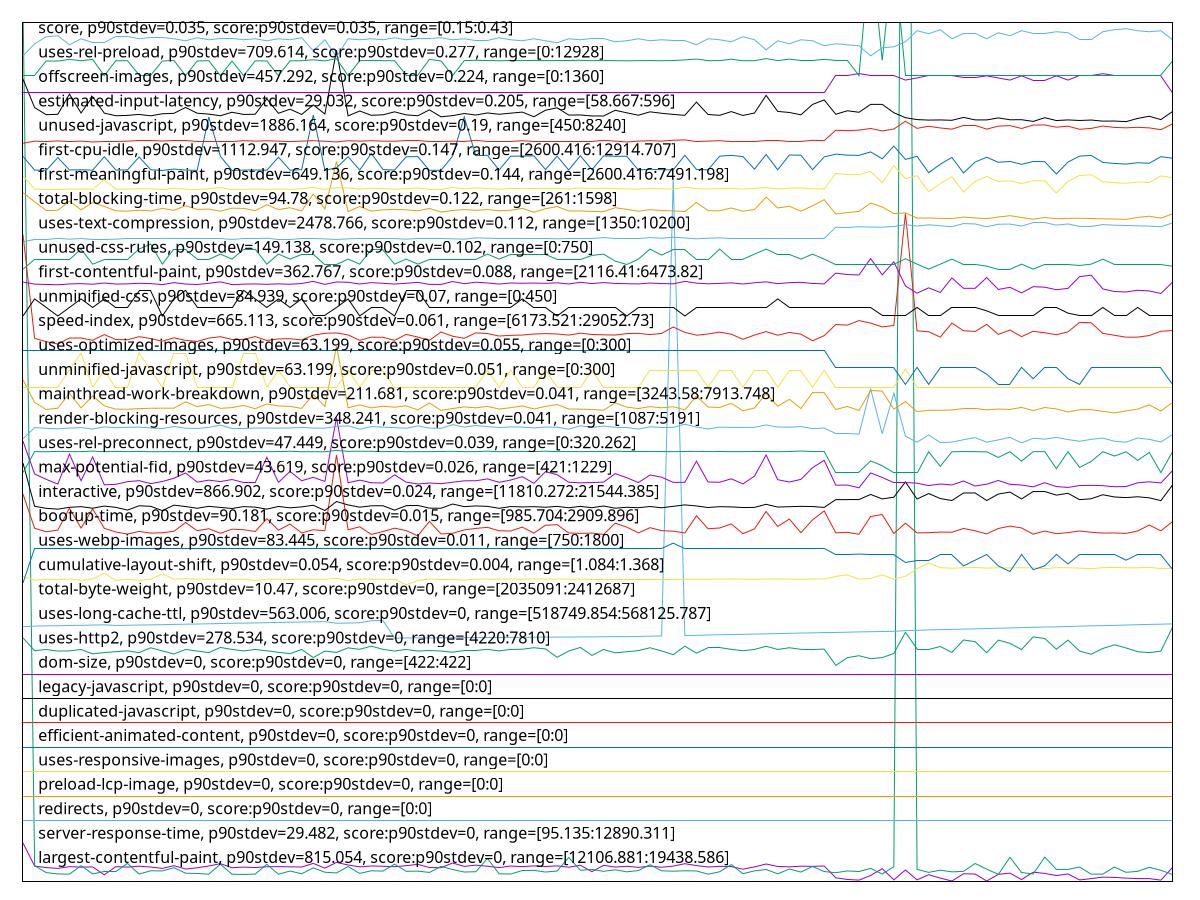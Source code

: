 reset

$largestContentfulPaintP90Stdev815054ScoreP90Stdev0Range1210688119438586 <<EOF
0 1.5797478380946304
1 0.6308856826253733
2 0.5702527117040352
3 0.536949843339309
4 0.6076732315100912
5 0.5901848140012542
6 0.5977402275795476
7 0.2729802665459209
8 0.6088190812675713
9 0.5887887419904017
10 0.6279217569290814
11 0.5914291136032137
12 0.5367742301032092
13 0.6499083212241272
14 0.508727093381995
15 0.5623946047660655
16 0.634338238847076
17 0.7315703917908478
18 0.5647334537741098
19 0.5892184090413886
20 0.5705029339574108
21 0.6041006196942549
22 0.6088790026323734
23 0.6001317605584209
24 0.5931045703078599
25 0.742381142605093
26 0.5478030606270092
27 0.7825735843026389
28 0.6756770624634232
29 0.5995721397127207
30 0.6364271848985381
31 0.6250394647795106
32 0.6049815595458865
33 0.6468331738116402
34 0.703205341896163
35 0.5733141293544275
36 0.5641216811188996
37 0.7577838070303979
38 0.6184311919212422
39 0.6713072729879626
40 0.6262411914757475
41 0.5703157196045034
42 0.6347800391761953
43 0.6105375366069956
44 0.6376697815842678
45 0.6159994275464626
46 0.6394283618873353
47 0.5856154640302269
48 0.6665583717870565
49 0.40313606969671145
50 0.6635834835675416
51 0.5912259344106592
52 0.6243180668920689
53 0.5790833966731999
54 0.629258120439661
55 0.5845040983263812
56 0.6315295978244024
57 0.7294147127096693
58 0.652630539248189
59 0.5934129045775443
60 0.621529967296405
61 0.6109938117240596
62 0.5048942546799395
63 0.5987519726840063
64 0.717662674949934
65 0.6143005557436694
66 0.6006842504424141
67 0.6278868471463901
68 0.6205672874657906
69 0.6344152958064306
70 0.1533604061029461
71 0.08257358430263873
72 0.05729805017612222
73 0.24727229812954254
74 0.5240105536712805
75 0.06838403482585242
76 0.4725569398169629
77 0.06628880927079672
78 0.2787563455296076
79 0.13823031470652092
80 0.02075527725376647
81 0.31695488518771464
82 0.30654080742252443
83 0.019088015833470973
84 0.2939774365120127
85 0.3428400633241555
86 0.0802916765559969
87 0.3819588163394183
88 0.3313218572490926
89 0.2432870484250067
90 0.3108958028132469
91 0.06396390288937681
92 0.1187110631625301
93 0.17880772190404803
94 0.16938367706139745
95 0.13733479363467982
96 0.12029764892648531
97 0.11970609840149349
98 0.05473111682567744
99 0.5722824814165461
EOF

$serverResponseTimeP90Stdev29482ScoreP90Stdev0Range9513512890311 <<EOF
0 35.94957876149488
1 0.6469262416009912
2 0.36505663550401746
3 0.30986740458190376
4 0.30216745274004597
5 0.6470279087900079
6 0.30882932907299454
7 0.4106356416116931
8 0.40835615621584076
9 0.742771646320489
10 0.30403491847514563
11 0.44066491870447
12 0.4322907528722897
13 0.5662292480450092
14 0.3401963323370464
15 0.32911995963889096
16 0.29955086034903244
17 0.7094087556088952
18 0.298288046843349
19 0.29049177871715937
20 0.30261692873359436
21 0.705845053088619
22 0.2966506700097087
23 0.4295082824360381
24 0.31589252325732553
25 0.5597707060900945
26 0.37903319854149686
27 0.3507001582338962
28 0.6133546656066785
29 0.3313726905113177
30 0.4393004380097697
31 0.4262602832921828
32 0.7107090254473744
33 0.41741523784771384
34 0.42527571683012455
35 0.3715258792683025
36 0.6165384538943124
37 0.4920389545861079
38 0.3881511401249059
39 0.39992313043212424
40 0.9451696160343686
41 0.3156035744043302
42 0.3050034322231485
43 0.4493601388177564
44 0.4580714116450979
45 0.3869953447129245
46 0.42940126434233605
47 0.984439905518312
48 0.4633527545692909
49 0.49244562334217556
50 0.41797173193496406
51 0.4791646779137593
52 0.39598486458389126
53 0.449665140384807
54 0.6867637269815552
55 0.4392683325816592
56 0.42209727944717557
57 0.43843359145078364
58 0.4337890061841174
59 0.29914954249765
60 0.3992756709652273
61 0.6924142823290199
62 0.32114711165809295
63 0.4347521690274354
64 0.4929058011450942
65 0.3139447939519494
66 0.5118640564444008
67 0.3862890252944914
68 0.6149599370122082
69 0.40819562907528784
70 0.35919739487383384
71 0.4345916418868825
72 0.4086129996407255
73 0.5362695327131385
74 0.3042114983297539
75 0.6081642880621322
76 68.75552590984488
77 0.4977858262179047
78 0.3739177336625419
79 0.46409117941583466
80 0.394786261934429
81 0.41593303724994135
82 0.7371585473058199
83 0.5076047363150618
84 0.2912837126105541
85 0.9916529250338257
86 0.37008648590801074
87 0.3061431749210747
88 1.0001715652925038
89 0.49614309847957905
90 0.49519598835031653
91 0.5926145590472336
92 0.3001715652925039
93 0.30310921196462337
94 0.5921115740068342
95 0.3766413441472575
96 0.4151946124033976
97 0.5808907268821812
98 0.45972484119279355
99 0.28975870477530075
EOF

$redirectsP90Stdev0ScoreP90Stdev0Range00 <<EOF
0 2.5
1 2.5
2 2.5
3 2.5
4 2.5
5 2.5
6 2.5
7 2.5
8 2.5
9 2.5
10 2.5
11 2.5
12 2.5
13 2.5
14 2.5
15 2.5
16 2.5
17 2.5
18 2.5
19 2.5
20 2.5
21 2.5
22 2.5
23 2.5
24 2.5
25 2.5
26 2.5
27 2.5
28 2.5
29 2.5
30 2.5
31 2.5
32 2.5
33 2.5
34 2.5
35 2.5
36 2.5
37 2.5
38 2.5
39 2.5
40 2.5
41 2.5
42 2.5
43 2.5
44 2.5
45 2.5
46 2.5
47 2.5
48 2.5
49 2.5
50 2.5
51 2.5
52 2.5
53 2.5
54 2.5
55 2.5
56 2.5
57 2.5
58 2.5
59 2.5
60 2.5
61 2.5
62 2.5
63 2.5
64 2.5
65 2.5
66 2.5
67 2.5
68 2.5
69 2.5
70 2.5
71 2.5
72 2.5
73 2.5
74 2.5
75 2.5
76 2.5
77 2.5
78 2.5
79 2.5
80 2.5
81 2.5
82 2.5
83 2.5
84 2.5
85 2.5
86 2.5
87 2.5
88 2.5
89 2.5
90 2.5
91 2.5
92 2.5
93 2.5
94 2.5
95 2.5
96 2.5
97 2.5
98 2.5
99 2.5
EOF

$preloadLcpImageP90Stdev0ScoreP90Stdev0Range00 <<EOF
0 3.5
1 3.5
2 3.5
3 3.5
4 3.5
5 3.5
6 3.5
7 3.5
8 3.5
9 3.5
10 3.5
11 3.5
12 3.5
13 3.5
14 3.5
15 3.5
16 3.5
17 3.5
18 3.5
19 3.5
20 3.5
21 3.5
22 3.5
23 3.5
24 3.5
25 3.5
26 3.5
27 3.5
28 3.5
29 3.5
30 3.5
31 3.5
32 3.5
33 3.5
34 3.5
35 3.5
36 3.5
37 3.5
38 3.5
39 3.5
40 3.5
41 3.5
42 3.5
43 3.5
44 3.5
45 3.5
46 3.5
47 3.5
48 3.5
49 3.5
50 3.5
51 3.5
52 3.5
53 3.5
54 3.5
55 3.5
56 3.5
57 3.5
58 3.5
59 3.5
60 3.5
61 3.5
62 3.5
63 3.5
64 3.5
65 3.5
66 3.5
67 3.5
68 3.5
69 3.5
70 3.5
71 3.5
72 3.5
73 3.5
74 3.5
75 3.5
76 3.5
77 3.5
78 3.5
79 3.5
80 3.5
81 3.5
82 3.5
83 3.5
84 3.5
85 3.5
86 3.5
87 3.5
88 3.5
89 3.5
90 3.5
91 3.5
92 3.5
93 3.5
94 3.5
95 3.5
96 3.5
97 3.5
98 3.5
99 3.5
EOF

$usesResponsiveImagesP90Stdev0ScoreP90Stdev0Range00 <<EOF
0 4.5
1 4.5
2 4.5
3 4.5
4 4.5
5 4.5
6 4.5
7 4.5
8 4.5
9 4.5
10 4.5
11 4.5
12 4.5
13 4.5
14 4.5
15 4.5
16 4.5
17 4.5
18 4.5
19 4.5
20 4.5
21 4.5
22 4.5
23 4.5
24 4.5
25 4.5
26 4.5
27 4.5
28 4.5
29 4.5
30 4.5
31 4.5
32 4.5
33 4.5
34 4.5
35 4.5
36 4.5
37 4.5
38 4.5
39 4.5
40 4.5
41 4.5
42 4.5
43 4.5
44 4.5
45 4.5
46 4.5
47 4.5
48 4.5
49 4.5
50 4.5
51 4.5
52 4.5
53 4.5
54 4.5
55 4.5
56 4.5
57 4.5
58 4.5
59 4.5
60 4.5
61 4.5
62 4.5
63 4.5
64 4.5
65 4.5
66 4.5
67 4.5
68 4.5
69 4.5
70 4.5
71 4.5
72 4.5
73 4.5
74 4.5
75 4.5
76 4.5
77 4.5
78 4.5
79 4.5
80 4.5
81 4.5
82 4.5
83 4.5
84 4.5
85 4.5
86 4.5
87 4.5
88 4.5
89 4.5
90 4.5
91 4.5
92 4.5
93 4.5
94 4.5
95 4.5
96 4.5
97 4.5
98 4.5
99 4.5
EOF

$efficientAnimatedContentP90Stdev0ScoreP90Stdev0Range00 <<EOF
0 5.5
1 5.5
2 5.5
3 5.5
4 5.5
5 5.5
6 5.5
7 5.5
8 5.5
9 5.5
10 5.5
11 5.5
12 5.5
13 5.5
14 5.5
15 5.5
16 5.5
17 5.5
18 5.5
19 5.5
20 5.5
21 5.5
22 5.5
23 5.5
24 5.5
25 5.5
26 5.5
27 5.5
28 5.5
29 5.5
30 5.5
31 5.5
32 5.5
33 5.5
34 5.5
35 5.5
36 5.5
37 5.5
38 5.5
39 5.5
40 5.5
41 5.5
42 5.5
43 5.5
44 5.5
45 5.5
46 5.5
47 5.5
48 5.5
49 5.5
50 5.5
51 5.5
52 5.5
53 5.5
54 5.5
55 5.5
56 5.5
57 5.5
58 5.5
59 5.5
60 5.5
61 5.5
62 5.5
63 5.5
64 5.5
65 5.5
66 5.5
67 5.5
68 5.5
69 5.5
70 5.5
71 5.5
72 5.5
73 5.5
74 5.5
75 5.5
76 5.5
77 5.5
78 5.5
79 5.5
80 5.5
81 5.5
82 5.5
83 5.5
84 5.5
85 5.5
86 5.5
87 5.5
88 5.5
89 5.5
90 5.5
91 5.5
92 5.5
93 5.5
94 5.5
95 5.5
96 5.5
97 5.5
98 5.5
99 5.5
EOF

$duplicatedJavascriptP90Stdev0ScoreP90Stdev0Range00 <<EOF
0 6.5
1 6.5
2 6.5
3 6.5
4 6.5
5 6.5
6 6.5
7 6.5
8 6.5
9 6.5
10 6.5
11 6.5
12 6.5
13 6.5
14 6.5
15 6.5
16 6.5
17 6.5
18 6.5
19 6.5
20 6.5
21 6.5
22 6.5
23 6.5
24 6.5
25 6.5
26 6.5
27 6.5
28 6.5
29 6.5
30 6.5
31 6.5
32 6.5
33 6.5
34 6.5
35 6.5
36 6.5
37 6.5
38 6.5
39 6.5
40 6.5
41 6.5
42 6.5
43 6.5
44 6.5
45 6.5
46 6.5
47 6.5
48 6.5
49 6.5
50 6.5
51 6.5
52 6.5
53 6.5
54 6.5
55 6.5
56 6.5
57 6.5
58 6.5
59 6.5
60 6.5
61 6.5
62 6.5
63 6.5
64 6.5
65 6.5
66 6.5
67 6.5
68 6.5
69 6.5
70 6.5
71 6.5
72 6.5
73 6.5
74 6.5
75 6.5
76 6.5
77 6.5
78 6.5
79 6.5
80 6.5
81 6.5
82 6.5
83 6.5
84 6.5
85 6.5
86 6.5
87 6.5
88 6.5
89 6.5
90 6.5
91 6.5
92 6.5
93 6.5
94 6.5
95 6.5
96 6.5
97 6.5
98 6.5
99 6.5
EOF

$legacyJavascriptP90Stdev0ScoreP90Stdev0Range00 <<EOF
0 7.5
1 7.5
2 7.5
3 7.5
4 7.5
5 7.5
6 7.5
7 7.5
8 7.5
9 7.5
10 7.5
11 7.5
12 7.5
13 7.5
14 7.5
15 7.5
16 7.5
17 7.5
18 7.5
19 7.5
20 7.5
21 7.5
22 7.5
23 7.5
24 7.5
25 7.5
26 7.5
27 7.5
28 7.5
29 7.5
30 7.5
31 7.5
32 7.5
33 7.5
34 7.5
35 7.5
36 7.5
37 7.5
38 7.5
39 7.5
40 7.5
41 7.5
42 7.5
43 7.5
44 7.5
45 7.5
46 7.5
47 7.5
48 7.5
49 7.5
50 7.5
51 7.5
52 7.5
53 7.5
54 7.5
55 7.5
56 7.5
57 7.5
58 7.5
59 7.5
60 7.5
61 7.5
62 7.5
63 7.5
64 7.5
65 7.5
66 7.5
67 7.5
68 7.5
69 7.5
70 7.5
71 7.5
72 7.5
73 7.5
74 7.5
75 7.5
76 7.5
77 7.5
78 7.5
79 7.5
80 7.5
81 7.5
82 7.5
83 7.5
84 7.5
85 7.5
86 7.5
87 7.5
88 7.5
89 7.5
90 7.5
91 7.5
92 7.5
93 7.5
94 7.5
95 7.5
96 7.5
97 7.5
98 7.5
99 7.5
EOF

$domSizeP90Stdev0ScoreP90Stdev0Range422422 <<EOF
0 8.5
1 8.5
2 8.5
3 8.5
4 8.5
5 8.5
6 8.5
7 8.5
8 8.5
9 8.5
10 8.5
11 8.5
12 8.5
13 8.5
14 8.5
15 8.5
16 8.5
17 8.5
18 8.5
19 8.5
20 8.5
21 8.5
22 8.5
23 8.5
24 8.5
25 8.5
26 8.5
27 8.5
28 8.5
29 8.5
30 8.5
31 8.5
32 8.5
33 8.5
34 8.5
35 8.5
36 8.5
37 8.5
38 8.5
39 8.5
40 8.5
41 8.5
42 8.5
43 8.5
44 8.5
45 8.5
46 8.5
47 8.5
48 8.5
49 8.5
50 8.5
51 8.5
52 8.5
53 8.5
54 8.5
55 8.5
56 8.5
57 8.5
58 8.5
59 8.5
60 8.5
61 8.5
62 8.5
63 8.5
64 8.5
65 8.5
66 8.5
67 8.5
68 8.5
69 8.5
70 8.5
71 8.5
72 8.5
73 8.5
74 8.5
75 8.5
76 8.5
77 8.5
78 8.5
79 8.5
80 8.5
81 8.5
82 8.5
83 8.5
84 8.5
85 8.5
86 8.5
87 8.5
88 8.5
89 8.5
90 8.5
91 8.5
92 8.5
93 8.5
94 8.5
95 8.5
96 8.5
97 8.5
98 8.5
99 8.5
EOF

$usesHttp2P90Stdev278534ScoreP90Stdev0Range42207810 <<EOF
0 9.981
1 9.45491304347826
2 9.50708695652174
3 9.441869565217392
4 9.446217391304348
5 9.50708695652174
6 9.324478260869565
7 9.381
8 9.415782608695652
9 9.450565217391304
10 9.376652173913044
11 9.576652173913043
12 9.446217391304348
13 9.320130434782609
14 9.50708695652174
15 9.441869565217392
16 9.376652173913044
17 9.589695652173912
18 9.50708695652174
19 9.446217391304348
20 9.50708695652174
21 9.450565217391304
22 9.389695652173913
23 9.333173913043478
24 9.50708695652174
25 9.172304347826087
26 9.441869565217392
27 9.385347826086957
28 9.572304347826087
29 9.511434782608696
30 9.641869565217391
31 9.511434782608696
32 9.441869565217392
33 9.50708695652174
34 9.441869565217392
35 9.463608695652173
36 9.441869565217392
37 9.394043478260869
38 9.446217391304348
39 9.446217391304348
40 9.511434782608696
41 9.446217391304348
42 9.50708695652174
43 9.515782608695652
44 9.576652173913043
45 9.528826086956522
46 9.185347826086957
47 9.441869565217392
48 9.589695652173912
49 9.263608695652174
50 9.50708695652174
51 9.367956521739131
52 9.411434782608696
53 9.459260869565217
54 9.576652173913043
55 9.446217391304348
56 9.29404347826087
57 9.641869565217391
58 9.35491304347826
59 9.576652173913043
60 9.576652173913043
61 9.511434782608696
62 9.45491304347826
63 9.50708695652174
64 9.637521739130435
65 9.50708695652174
66 9.576652173913043
67 9.511434782608696
68 9.498391304347827
69 9.524478260869564
70 8.85491304347826
71 9.172304347826087
72 9.250565217391305
73 9.128826086956522
74 9.172304347826087
75 9.341869565217392
76 10.211434782608695
77 9.502739130434783
78 9.502739130434783
79 9.628826086956522
80 9.385347826086957
81 9.894043478260869
82 9.828826086956521
83 9.372304347826088
84 9.889695652173913
85 9.759260869565217
86 9.502739130434783
87 10.020130434782608
88 9.95491304347826
89 9.515782608695652
90 9.889695652173913
91 9.437521739130435
92 9.311434782608696
93 9.546217391304348
94 9.698391304347826
95 9.56795652173913
96 9.415782608695652
97 9.376652173913044
98 9.437521739130435
99 10.415782608695652
EOF

$usesLongCacheTtlP90Stdev563006ScoreP90Stdev0Range518749854568125787 <<EOF
0 10.439868713080045
1 10.461227263223066
2 10.474050741294008
3 10.47669189917923
4 10.490415233014005
5 10.49500370000814
6 10.507142395588005
7 10.516013909292042
8 10.490310874931367
9 10.498767383131025
10 10.507202767941862
11 10.513367454651927
12 10.522422300605712
13 10.53293786879911
14 10.542580647518292
15 10.548326349985928
16 10.557899589211189
17 10.568249477368937
18 10.581292462052687
19 10.583344857780958
20 10.593292352312858
21 10.601581994552134
22 10.614658093133784
23 10.624335547146785
24 10.631149607745726
25 10.637330031526687
26 10.645362101830727
27 10.581529720934043
28 10.587874526264699
29 10.599878336907693
30 10.687161038775798
31 10.694857305236184
32 9.970662744032552
33 9.97655749850253
34 9.97974500160629
35 9.977208819779577
36 9.981536052401395
37 9.982914077340155
38 9.993809770848742
39 9.991144152122132
40 9.99777485891039
41 9.994857305236167
42 10.00063146088661
43 10.003487397334254
44 10.008307608978612
45 10.014348766436342
46 10.01223593918391
47 10.015604004914962
48 10.018720327835155
49 10.020560649377614
50 10.027713331632356
51 10.031476800183356
52 10.030147535183346
53 10.038586402771841
54 10.050337355363467
55 10.059439354085782
56 28.830377995355462
57 10.079039981498113
58 10.0857513214589
59 10.099969818489285
60 10.112641155033629
61 10.118394988887246
62 10.125351831795314
63 10.13739373191487
64 10.146335233639235
65 10.156407950318737
66 10.168181517010765
67 10.179054704549571
68 10.18580621654948
69 10.199198430817148
70 10.203366206477483
71 10.213707040204696
72 10.225903005321982
73 10.233681817949332
74 10.23995171865866
75 10.249794191387252
76 10.27741648660438
77 10.289546900538596
78 10.308360942650069
79 10.319101780430856
80 10.326246464769781
81 10.340272864614178
82 10.350395572872202
83 10.363277364947805
84 10.376989019461945
85 10.387746072388182
86 10.401086645274205
87 10.411630044866058
88 10.42661038871654
89 10.432761548861208
90 10.447091332898083
91 10.460767720267455
92 10.473954444535565
93 10.482013492692346
94 10.493058526482429
95 10.505761503847054
96 10.521268780990056
97 10.533537541581694
98 10.541735718160794
99 10.555126224270168
EOF

$totalByteWeightP90Stdev1047ScoreP90Stdev0Range20350912412687 <<EOF
0 -5170.154227272724
1 55.61622727273061
2 55.759409090911504
3 55.55259090909385
4 55.63213636363798
5 55.56850000000122
6 55.69577272727474
7 55.711681818182115
8 55.838954545455636
9 55.58440909091587
10 55.66395454546
11 55.79122727273352
12 55.3457727272762
13 55.759409090911504
14 55.56850000000122
15 55.52077272727911
16 55.58440909091587
17 55.759409090911504
18 55.934409090914414
19 55.79122727273352
20 55.711681818182115
21 55.56850000000122
22 55.53668181818648
23 55.902590909092396
24 55.56850000000122
25 55.648045454545354
26 55.74350000000413
27 55.759409090911504
28 55.32986363636883
29 55.648045454545354
30 55.53668181818648
31 55.96622727272916
32 55.870772727277654
33 55.775318181818875
34 55.711681818182115
35 55.80713636364089
36 55.61622727273061
37 55.63213636363798
38 55.870772727277654
39 55.80713636364089
40 55.98213636363653
41 55.67986363636737
42 55.85486363637028
43 55.775318181818875
44 55.47304545454972
45 56.09350000000268
46 55.52077272727911
47 55.53668181818648
48 55.98213636363653
49 55.61622727273061
50 55.711681818182115
51 56.09350000000268
52 55.66395454546
53 55.36168181818357
54 55.28213636363944
55 55.55259090909385
56 837.0548636363674
57 55.69577272727474
58 55.37759090909094
59 55.96622727272916
60 55.61622727273061
61 55.58440909091587
62 55.58440909091587
63 55.60031818182324
64 55.85486363637028
65 55.648045454545354
66 55.886681818185025
67 55.759409090911504
68 55.55259090909385
69 55.902590909092396
70 55.759409090911504
71 55.838954545455636
72 55.80713636364089
73 55.870772727277654
74 55.74350000000413
75 55.66395454546
76 68.23213636363653
77 55.37759090909094
78 55.870772727277654
79 55.902590909092396
80 55.69577272727474
81 55.72759090909676
82 55.69577272727474
83 55.3457727272762
84 56.125318181824696
85 55.72759090909676
86 55.759409090911504
87 55.98213636363653
88 55.775318181818875
89 55.313954545461456
90 55.63213636363798
91 55.648045454545354
92 55.56850000000122
93 55.56850000000122
94 55.29804545454681
95 67.99350000000413
96 56.02986363636592
97 55.902590909092396
98 55.80713636364089
99 55.53668181818648
EOF

$cumulativeLayoutShiftP90Stdev0054ScoreP90Stdev0004Range10841368 <<EOF
0 12.49813104129014
1 12.34578084410988
2 12.37792583250507
3 12.371451601566788
4 12.393604180967827
5 12.340557028677354
6 12.393604180967827
7 12.630429250108719
8 12.331881488593249
9 12.388557574613397
10 12.331881488593249
11 12.384397013649439
12 12.603609041376238
13 12.388865764314431
14 12.407280098951212
15 12.382209669349443
16 12.384581927470059
17 12.388865764314431
18 12.382209669349443
19 12.388865764314431
20 12.331881488593249
21 12.384581927470059
22 12.388557574613397
23 12.371451601566788
24 12.384397013649437
25 12.382209669349443
26 12.37792583250507
27 12.41825165230802
28 12.331881488593249
29 12.38916624927294
30 12.388865764314431
31 12.382510154307951
32 12.384581927470059
33 12.15428443390841
34 12.331881488593249
35 12.393557952512673
36 12.371451601566788
37 12.37792583250507
38 12.34578084410988
39 12.388557574613397
40 12.388742488434017
41 12.384581927470059
42 12.394197446142318
43 12.384581927470059
44 12.394197446142318
45 12.388742488434017
46 12.393103372703647
47 12.384581927470059
48 12.393103372703647
49 12.384581927470059
50 12.384581927470059
51 12.384581927470059
52 12.384581927470059
53 12.384581927470059
54 12.384581927470059
55 12.384581927470059
56 12.384581927470059
57 12.384397013649439
58 12.388742488434017
59 12.384581927470059
60 12.388865764314431
61 12.393218943841536
62 12.388865764314431
63 12.384397013649439
64 12.388865764314431
65 12.393480905087415
66 12.38916624927294
67 12.384581927470059
68 12.393403857662156
69 12.393103372703647
70 12.50073956213
71 12.561399642097891
72 12.38376840296861
73 12.414562573432002
74 12.5640580832487
75 12.385197552449421
76 12.503615491040666
77 12.813188193358034
78 13.048126981013127
79 12.856931457058838
80 12.834748502780492
81 12.853818382593847
82 12.864642860976662
83 12.837568438544952
84 12.853430871498407
85 12.84451449400418
86 12.854284433908411
87 12.8457651021285
88 12.817043817734469
89 12.856758512341711
90 12.857569907337933
91 12.835719942400626
92 12.818899847404818
93 12.854365590529682
94 12.86860001673794
95 12.852944664791416
96 12.85463285948708
97 12.872603459810042
98 12.820166121838945
99 12.837784128531553
EOF

$usesWebpImagesP90Stdev83445ScoreP90Stdev0011Range7501800 <<EOF
0 12.230822222222221
1 13.630822222222221
2 13.630822222222221
3 13.630822222222221
4 13.630822222222221
5 13.630822222222221
6 13.630822222222221
7 13.630822222222221
8 13.630822222222221
9 13.630822222222221
10 13.630822222222221
11 13.630822222222221
12 13.630822222222221
13 13.630822222222221
14 13.630822222222221
15 13.630822222222221
16 13.630822222222221
17 13.630822222222221
18 13.630822222222221
19 13.630822222222221
20 13.630822222222221
21 13.630822222222221
22 13.630822222222221
23 13.630822222222221
24 13.630822222222221
25 13.630822222222221
26 13.646377777777777
27 13.630822222222221
28 13.630822222222221
29 13.630822222222221
30 13.630822222222221
31 13.630822222222221
32 13.630822222222221
33 13.630822222222221
34 13.630822222222221
35 13.630822222222221
36 13.630822222222221
37 13.646377777777777
38 13.630822222222221
39 13.630822222222221
40 13.630822222222221
41 13.630822222222221
42 13.630822222222221
43 13.630822222222221
44 13.630822222222221
45 13.630822222222221
46 13.630822222222221
47 13.630822222222221
48 13.630822222222221
49 13.630822222222221
50 13.630822222222221
51 13.630822222222221
52 13.630822222222221
53 13.630822222222221
54 13.630822222222221
55 13.630822222222221
56 13.864155555555556
57 13.630822222222221
58 13.630822222222221
59 13.630822222222221
60 13.646377777777777
61 13.630822222222221
62 13.630822222222221
63 13.630822222222221
64 13.630822222222221
65 13.630822222222221
66 13.630822222222221
67 13.630822222222221
68 13.630822222222221
69 13.630822222222221
70 13.397488888888887
71 13.397488888888887
72 13.413044444444443
73 13.397488888888887
74 13.397488888888887
75 13.397488888888887
76 13.07082222222222
77 13.164155555555554
78 13.164155555555554
79 13.397488888888887
80 13.397488888888887
81 12.930822222222222
82 13.164155555555554
83 13.397488888888887
84 12.930822222222222
85 12.697488888888888
86 13.397488888888887
87 12.775266666666665
88 12.930822222222222
89 13.397488888888887
90 13.0086
91 13.397488888888887
92 13.397488888888887
93 13.397488888888887
94 13.397488888888887
95 13.164155555555554
96 13.397488888888887
97 13.397488888888887
98 13.397488888888887
99 12.790822222222221
EOF

$bootupTimeP90Stdev90181ScoreP90Stdev0015Range9857042909896 <<EOF
0 15.868931273266611
1 14.472754118005284
2 14.327087231973598
3 14.397362944336946
4 15.294438841359803
5 14.4785090119734
6 15.26715638106651
7 14.469783850150773
8 14.318032040389356
9 14.234053217299058
10 14.342591755149348
11 14.27212352542506
12 14.289436336669645
13 14.346187704426915
14 14.707212761150782
15 14.372562582875776
16 14.452787317427733
17 14.266182989716036
18 14.434566924338712
19 14.412269288569773
20 14.339662741015038
21 14.862285495388424
22 14.394743333104147
23 14.643489514679448
24 14.279727961182214
25 14.413445019595517
26 14.369585439401233
27 17.46978876130795
28 14.408872732273178
29 14.532970798259486
30 14.220356982192143
31 14.338253238908152
32 14.474686167234722
33 14.375752870571363
34 14.162285495388424
35 14.752392460391519
36 14.23996625052795
37 14.263061458220786
38 14.402808435403548
39 14.465665353750651
40 14.509139899223054
41 14.370121737763853
42 14.358226915105737
43 14.51956333919398
44 14.272804211808385
45 14.59595147776719
46 14.618544765197575
47 14.279253543399896
48 14.263412114842499
49 14.275100668899606
50 14.21856932098341
51 14.679421504975
52 14.517727548645013
53 14.282065671993635
54 14.49611747487943
55 14.373930831262463
56 14.35357899596303
57 14.279294797120098
58 14.981529373631016
59 14.452299148405348
60 14.48365885137856
61 14.650062607431565
62 14.250616585959984
63 14.445877319293972
64 15.159202270919074
65 14.544858745297567
66 14.850019389248496
67 14.28965635651072
68 14.815235627498552
69 15.181857438929761
70 14.284135233623747
71 14.305078372246069
72 14.224282961231324
73 14.951964207486569
74 15.033550314805177
75 14.259424255223015
76 14.680404718639807
77 14.281976288933198
78 14.288872535826892
79 14.317158836645092
80 14.307058550815743
81 14.462213792493788
82 14.368877250537773
83 14.240543802610771
84 14.46210378257325
85 14.559283796128046
86 14.484930841084777
87 14.229680322957696
88 14.356246736536063
89 14.249433979314206
90 14.293761101670777
91 14.360076456894774
92 14.307904252079876
93 14.274811892858196
94 14.28042927442564
95 14.261720712314236
96 14.358866347768862
97 14.603885943285958
98 14.363631152452141
99 14.746163148641081
EOF

$interactiveP90Stdev866902ScoreP90Stdev0024Range1181027221544385 <<EOF
0 17.14416966147789
1 15.37203242147097
2 15.289161499923463
3 15.254075628353856
4 15.329415988778399
5 15.356504738708658
6 15.292995527811517
7 15.381397579859486
8 15.326936778925594
9 15.21748632835915
10 15.392810637488216
11 15.371547735293824
12 15.19458700946626
13 15.41816893759594
14 15.362923726160894
15 15.290421283416952
16 15.369240068296689
17 15.326442979847185
18 15.281446778081541
19 15.358742807174156
20 15.33686403308112
21 15.2550264744803
22 15.36422787245944
23 15.308133458796668
24 15.34701079800117
25 15.414265311176251
26 15.198823106569444
27 15.567177491133876
28 15.426959382354163
29 15.335172237982631
30 15.391578392982066
31 15.394542689579104
32 15.21286398444083
33 15.396948395371162
34 15.40684340387606
35 15.295546939882033
36 15.291936628712936
37 15.464673574875288
38 15.357959398090726
39 15.386338975463836
40 15.369016652003051
41 15.289124046900685
42 15.360657217432108
43 15.345963214922842
44 15.356178476815035
45 15.33184192320843
46 15.368253171132274
47 15.3114618708772
48 15.368502524144898
49 15.313996258846453
50 15.383556936892086
51 15.293614904672186
52 15.33189589962361
53 15.313110404730125
54 15.362748678343198
55 15.311527563879721
56 15.370069943162392
57 15.429156793260173
58 15.385248131139944
59 15.321879619432654
60 15.356130809331496
61 15.346927480046752
62 15.320860977326472
63 15.32627083614088
64 15.453383992051606
65 15.339965824331305
66 15.355039163873426
67 15.369703824843457
68 15.360838574181448
69 15.325484823371372
70 15.644368771932836
71 15.645688340064291
72 15.647930914909537
73 15.856759356317301
74 15.672779192971765
75 15.744493119401895
76 16.368730661407792
77 15.668870058754608
78 15.89458700946626
79 15.689123131318768
80 15.607929684596336
81 15.915995918364427
82 15.91928457416142
83 15.607556656495124
84 15.872934155211162
85 15.953206097346387
86 15.672806932242647
87 15.974274724502832
88 15.976335041322786
89 15.828920244088417
90 15.904103482072477
91 15.643557223011435
92 15.681295649841418
93 15.845549386202467
94 15.752886802458908
95 15.727467215586637
96 15.762010418893034
97 15.71810025464622
98 15.6044108028652
99 16.242232976828625
EOF

$maxPotentialFidP90Stdev43619ScoreP90Stdev0026Range4211229 <<EOF
0 18.03882741116751
1 16.699233502538068
2 16.475375634517764
3 16.279944162436546
4 17.512939086294416
5 16.418522842639593
6 17.392126903553297
7 16.25151776649746
8 16.272837563451777
9 16.37943654822335
10 16.422076142131978
11 16.301263959390866
12 16.386543147208123
13 16.52156852791878
14 16.738319796954315
15 16.361670050761422
16 16.443395939086294
17 16.382989847715734
18 16.46826903553299
19 16.34745685279188
20 16.34390355329949
21 17.377913705583754
22 16.351010152284264
23 16.798725888324874
24 16.418522842639593
25 16.557101522842636
26 16.390096446700507
27 19.001771573604056
28 16.33679695431472
29 16.443395939086294
30 16.33679695431472
31 16.326137055837563
32 16.660147208121828
33 16.361670050761422
34 16.283497461928935
35 16.32613705583756
36 16.297710659898478
37 16.358116751269034
38 16.41496954314721
39 16.418522842639593
40 16.493142131979695
41 16.35456345177665
42 16.44694923857868
43 16.585527918781725
44 16.31192385786802
45 16.7916192893401
46 16.667253807106594
47 16.358116751269034
48 16.333243654822333
49 16.343903553299487
50 16.361670050761422
51 16.70989340101523
52 16.542888324873097
53 16.34390355329949
54 16.653040609137054
55 16.56420812182741
56 16.351010152284264
57 16.35456345177665
58 17.22156852791878
59 16.365223350253807
60 16.358116751269034
61 16.49669543147208
62 16.28705076142132
63 16.60684771573604
64 17.473852791878173
65 16.46116243654822
66 16.365223350253807
67 16.475375634517764
68 16.95151776649746
69 17.257101522842635
70 16.237304568527918
71 16.240857868020303
72 16.130705583756345
73 16.738319796954315
74 16.55354822335026
75 16.34745685279188
76 16.34745685279188
77 16.31903045685279
78 16.21953807106599
79 16.28705076142132
80 16.244411167512684
81 16.407862944162435
82 16.20177157360406
83 16.27639086294416
84 16.429182741116737
85 16.272837563451777
86 16.240857868020303
87 16.16979187817259
88 16.33679695431472
89 16.180451776649747
90 16.1449187817259
91 16.223091370558375
92 16.23019796954314
93 16.215984771573602
94 16.173345177664967
95 16.180451776649758
96 16.33324365482234
97 16.375883248730958
98 16.326137055837563
99 16.830705583756345
EOF

$usesRelPreconnectP90Stdev47449ScoreP90Stdev0039Range0320262 <<EOF
0 16.750771127879208
1 17.611517186368186
2 17.605984828136396
3 17.620223101278768
4 17.6109930082453
5 17.609568611172232
6 17.63319650982025
7 17.608075843039657
8 17.619898338746108
9 17.60998453511757
10 17.61899811979593
11 17.60652040143587
12 17.610941729950667
13 17.60901594510788
14 17.61137474666088
15 17.610548596358502
16 17.62219446682789
17 17.61381901203826
18 17.612525659495915
19 17.608822227105946
20 17.610030115823907
21 17.611465908073555
22 17.612622518496885
23 17.625430696977897
24 17.606605865260253
25 17.607790963625046
26 17.605409371718878
27 17.66313163870781
28 17.62161901041037
29 17.6268266061095
30 17.624365247967244
31 17.60918687275665
32 17.622405277594705
33 17.606104477490536
34 17.61132346836625
35 17.609221058286405
36 17.618416965790118
37 17.623037709895144
38 17.609101408932265
39 17.61142602495551
40 17.630438877086796
41 17.606890744674867
42 17.619015212560807
43 17.62001229051195
44 17.61510666699231
45 17.628393442889873
46 17.611813460959382
47 17.61507248146256
48 17.612064154844244
49 17.612645308850055
50 17.617482561310187
51 17.631658160981342
52 17.61442295639724
53 17.619385555799802
54 17.613197974914403
55 17.614052613158243
56 17.609876280940014
57 17.61826882849452
58 17.62128855028942
59 17.61155706948623
60 17.617129310836066
61 17.609505937701016
62 17.611129750364313
63 17.61578467999909
64 17.612502869142748
65 17.607688407035784
66 17.61409819386458
67 17.63683157115072
68 17.612166711433506
69 17.614348887749443
70 16.750771127879208
71 16.750771127879208
72 16.750771127879208
73 17.228983957215025
74 17.034869972895798
75 16.750771127879208
76 16.750771127879208
77 16.750771127879208
78 17.60729527344362
79 17.00801723927707
80 17.605409371718878
81 17.61288460755833
82 17.610554293946795
83 17.603235741784616
84 17.371919354710027
85 17.607996076803566
86 17.222132607300793
87 17.60941477628834
88 17.610508713240456
89 16.91153143033391
90 17.608850715047407
91 16.96313163870781
92 17.210104998407672
93 17.608206887570383
94 17.43015725342871
95 17.605409371718878
96 17.254047648113886
97 17.578861459076
98 16.750771127879208
99 17.606754002555853
EOF

$renderBlockingResourcesP90Stdev348241ScoreP90Stdev0041Range10875191 <<EOF
0 18.136005405405403
1 18.596005405405403
2 18.5706
3 18.545194594594594
4 18.576545945945945
5 18.595464864864862
6 18.537627027027025
7 18.625194594594593
8 18.5906
9 18.610059459459457
10 18.61546486486486
11 18.578708108108106
12 18.556005405405404
13 18.64249189189189
14 18.57114054054054
15 18.560870270270268
16 18.605735135135134
17 18.697627027027025
18 18.556545945945945
19 18.558708108108107
20 18.577086486486486
21 18.578708108108106
22 18.5733027027027
23 18.580870270270267
24 18.60141081081081
25 18.576545945945945
26 18.5733027027027
27 18.64195135135135
28 18.667356756756757
29 18.5306
30 18.638167567567567
31 18.61546486486486
32 18.594383783783783
33 18.569518918918916
34 18.665735135135133
35 18.576545945945945
36 18.56411351351351
37 18.717627027027024
38 18.61384324324324
39 18.68249189189189
40 18.636005405405403
41 18.596545945945945
42 18.625735135135134
43 18.618708108108105
44 18.58249189189189
45 18.618708108108105
46 18.610599999999998
47 18.5306
48 18.67168108108108
49 18.603572972972973
50 18.657627027027026
51 18.610599999999998
52 18.596545945945945
53 18.535464864864863
54 18.63222162162162
55 18.60032972972973
56 18.605194594594593
57 18.735464864864863
58 18.617086486486485
59 18.540329729729727
60 18.614924324324324
61 18.604654054054052
62 18.603032432432432
63 18.608437837837837
64 18.705194594594595
65 18.619789189189188
66 18.61276216216216
67 18.636545945945944
68 18.556545945945945
69 18.576545945945945
70 18.35384324324324
71 18.353302702702702
72 18.328437837837836
73 20.187356756756756
74 18.34141081081081
75 20.007897297297298
76 18.248437837837837
77 17.997627027027026
78 18.298708108108105
79 17.983572972972972
80 17.998167567567567
81 18.099248648648647
82 18.185735135135133
83 17.998167567567567
84 18.09168108108108
85 18.197086486486484
86 17.968978378378377
87 18.157627027027026
88 18.12195135135135
89 18.193843243243244
90 18.105194594594593
91 18.035464864864863
92 18.114924324324324
93 18.167356756756757
94 18.036545945945946
95 17.997086486486484
96 18.17168108108108
97 18.1133027027027
98 18.005735135135133
99 18.31005945945946
EOF

$mainthreadWorkBreakdownP90Stdev211681ScoreP90Stdev0041Range3243587913748 <<EOF
0 20.550941920603627
1 19.628660186992224
2 19.337812294755448
3 19.390156057831682
4 20.00006236086888
5 19.399346327273214
6 19.898685862437194
7 19.484390296891164
8 19.351098584335638
9 19.34859129512033
10 19.372192619397516
11 19.388461880165636
12 19.391475313745907
13 19.390184176963068
14 19.649833892926367
15 19.454094276083005
16 19.54018099682321
17 19.385221150273328
18 19.41466422409609
19 19.503956525814367
20 19.369141693642064
21 19.566170104007313
22 19.481824426152134
23 19.462895564207024
24 19.38260138453247
25 19.95365642103713
26 19.461625516772727
27 21.934541437222368
28 19.40657294403958
29 19.52774062444557
30 19.40255190825129
31 19.472174877564616
32 19.430914738776618
33 19.487481058082746
34 19.318459302578592
35 19.605989137311745
36 19.30097623263895
37 19.376042597136536
38 19.444646247937094
39 19.40655654121294
40 19.464622547526353
41 19.35526021578086
42 19.411896832915456
43 19.485463510405754
44 19.35881259937937
45 19.46173096351543
46 19.541472133606046
47 19.357059840189606
48 19.353139564622115
49 19.337563909094865
50 19.30764281003853
51 19.609398581992377
52 19.435132608484615
53 19.375039681450414
54 19.455172176119493
55 19.406415945556006
56 19.45195956535857
57 19.322599844675274
58 19.886482159415394
59 19.437464153128754
60 19.420522376468305
61 19.58957928088669
62 19.286900264118984
63 19.39824265136629
64 19.995933535076944
65 19.469100519199678
66 19.75308968663906
67 19.376956468906602
68 20.02848377291793
69 20.027316828965386
70 19.33716555473356
71 19.461295116978935
72 19.297601936872553
73 20.11510944367638
74 20.087831542970385
75 19.351018913463374
76 19.660085659577746
77 19.249391686110155
78 19.301470660699163
79 19.303689728817762
80 19.317479819501962
81 19.375918404306248
82 19.38161487167299
83 19.323026318167972
84 19.357162943671355
85 19.33869336087223
86 19.42363188374748
87 19.29006835292188
88 19.418141623344237
89 19.360145914859288
90 19.23540007498435
91 19.32633734588875
92 19.331783084333964
93 19.262680318951293
94 19.198685862437195
95 19.27829346665372
96 19.354510372277215
97 19.526777544195575
98 19.27611189071031
99 19.62584827385356
EOF

$unminifiedJavascriptP90Stdev63199ScoreP90Stdev0051Range0300 <<EOF
0 20.247533333333333
1 20.247533333333333
2 20.247533333333333
3 20.247533333333333
4 20.947533333333332
5 21.64753333333333
6 20.247533333333333
7 20.947533333333332
8 20.247533333333333
9 20.247533333333333
10 21.64753333333333
11 20.947533333333332
12 20.247533333333333
13 21.64753333333333
14 21.64753333333333
15 20.247533333333333
16 20.247533333333333
17 20.247533333333333
18 20.247533333333333
19 21.64753333333333
20 21.64753333333333
21 20.247533333333333
22 20.947533333333332
23 20.247533333333333
24 20.247533333333333
25 20.247533333333333
26 20.247533333333333
27 20.247533333333333
28 20.947533333333332
29 20.247533333333333
30 20.947533333333332
31 20.947533333333332
32 20.247533333333333
33 20.247533333333333
34 20.247533333333333
35 20.247533333333333
36 20.247533333333333
37 20.247533333333333
38 20.247533333333333
39 20.247533333333333
40 20.947533333333332
41 20.247533333333333
42 20.947533333333332
43 20.247533333333333
44 20.247533333333333
45 20.947533333333332
46 20.247533333333333
47 20.247533333333333
48 20.247533333333333
49 20.947533333333332
50 20.247533333333333
51 20.247533333333333
52 20.247533333333333
53 20.247533333333333
54 20.947533333333332
55 20.947533333333332
56 20.947533333333332
57 20.947533333333332
58 20.947533333333332
59 20.247533333333333
60 20.947533333333332
61 20.947533333333332
62 20.247533333333333
63 20.947533333333332
64 20.947533333333332
65 20.247533333333333
66 20.947533333333332
67 20.947533333333332
68 20.247533333333333
69 20.947533333333332
70 20.247533333333333
71 20.247533333333333
72 20.247533333333333
73 20.247533333333333
74 20.247533333333333
75 20.247533333333333
76 20.9942
77 20.247533333333333
78 20.247533333333333
79 20.247533333333333
80 20.247533333333333
81 20.247533333333333
82 20.247533333333333
83 20.247533333333333
84 20.247533333333333
85 20.247533333333333
86 20.247533333333333
87 20.247533333333333
88 20.247533333333333
89 20.247533333333333
90 20.247533333333333
91 20.247533333333333
92 20.247533333333333
93 20.247533333333333
94 20.247533333333333
95 20.247533333333333
96 20.247533333333333
97 20.247533333333333
98 20.247533333333333
99 20.247533333333333
EOF

$usesOptimizedImagesP90Stdev63199ScoreP90Stdev0055Range0300 <<EOF
0 21.764133333333334
1 21.764133333333334
2 21.764133333333334
3 21.764133333333334
4 21.764133333333334
5 21.764133333333334
6 21.764133333333334
7 21.764133333333334
8 21.764133333333334
9 21.764133333333334
10 21.764133333333334
11 21.764133333333334
12 21.764133333333334
13 21.764133333333334
14 21.764133333333334
15 21.764133333333334
16 21.764133333333334
17 21.764133333333334
18 21.764133333333334
19 21.764133333333334
20 21.764133333333334
21 21.764133333333334
22 21.764133333333334
23 21.764133333333334
24 21.764133333333334
25 21.764133333333334
26 21.764133333333334
27 21.764133333333334
28 21.764133333333334
29 21.764133333333334
30 21.764133333333334
31 21.764133333333334
32 21.764133333333334
33 21.764133333333334
34 21.764133333333334
35 21.764133333333334
36 21.764133333333334
37 21.764133333333334
38 21.764133333333334
39 21.764133333333334
40 21.764133333333334
41 21.764133333333334
42 21.764133333333334
43 21.764133333333334
44 21.764133333333334
45 21.764133333333334
46 21.764133333333334
47 21.764133333333334
48 21.764133333333334
49 21.764133333333334
50 21.764133333333334
51 21.764133333333334
52 21.764133333333334
53 21.764133333333334
54 21.764133333333334
55 21.764133333333334
56 21.764133333333334
57 21.764133333333334
58 21.764133333333334
59 21.764133333333334
60 21.764133333333334
61 21.764133333333334
62 21.764133333333334
63 21.764133333333334
64 21.764133333333334
65 21.764133333333334
66 21.764133333333334
67 21.764133333333334
68 21.764133333333334
69 21.764133333333334
70 21.064133333333334
71 21.064133333333334
72 21.064133333333334
73 21.064133333333334
74 21.064133333333334
75 21.064133333333334
76 20.364133333333335
77 21.064133333333334
78 20.364133333333335
79 21.064133333333334
80 21.064133333333334
81 21.064133333333334
82 21.064133333333334
83 20.784133333333337
84 20.364133333333335
85 20.364133333333335
86 21.064133333333334
87 20.59746666666667
88 21.064133333333334
89 21.064133333333334
90 20.59746666666667
91 20.364133333333335
92 21.064133333333334
93 21.064133333333334
94 21.064133333333334
95 21.064133333333334
96 21.064133333333334
97 21.064133333333334
98 21.064133333333334
99 20.364133333333335
EOF

$speedIndexP90Stdev665113ScoreP90Stdev0061Range61735212905273 <<EOF
0 26.500413644251555
1 22.25293534628293
2 22.116807000507237
3 22.017085210788625
4 22.269272707511476
5 22.266287801346518
6 22.171331264318166
7 22.406297377033372
8 22.202898901907353
9 22.19321081056747
10 22.32129786242966
11 22.242286307116256
12 22.137741705108866
13 22.274075709175634
14 22.170755169973678
15 22.125735144519098
16 22.25997817179928
17 22.319009895355194
18 22.20854776539784
19 22.206545145061376
20 22.325123844350337
21 22.164183812243788
22 22.227630898878154
23 22.23938033305263
24 22.18571252758209
25 22.383397022355005
26 22.456738350446297
27 22.473506195607403
28 22.39133475017016
29 22.172226468868207
30 22.300479335372614
31 22.296595356321255
32 22.169938107931184
33 22.415397293850273
34 22.305077621002127
35 22.171519092421562
36 22.511839684129153
37 22.339664838970634
38 22.254513118719963
39 22.47722552020238
40 22.449872981375574
41 22.34616328291499
42 22.375496358617855
43 22.387010405054244
44 22.429696087202494
45 22.445221762098992
46 22.43061949132373
47 22.385573597779178
48 22.464268483031525
49 22.410801382876617
50 22.39663375646779
51 22.386972633655173
52 22.446216397104973
53 22.45733681327294
54 22.40479107269083
55 22.454232793182513
56 22.71684402896669
57 22.49588143785747
58 22.380141288967785
59 22.431568881918487
60 22.508193261126685
61 22.42146054881281
62 22.213412112116057
63 22.387610240461093
64 22.52775843916349
65 22.380942585479037
66 22.493896096153147
67 22.422656549186918
68 22.15193160030615
69 22.362550286658728
70 22.81838633038792
71 22.792149774325274
72 22.97927176359794
73 22.877790727280193
74 22.72051201949753
75 22.778048786362028
76 27.371006445608753
77 22.559583320947457
78 22.52289495086452
79 22.30231784642777
80 22.877820397698017
81 22.56416449256012
82 22.5337440928397
83 22.825735144519097
84 22.41418049462342
85 22.59097501888315
86 22.32272425342392
87 22.54209560703091
88 22.479439975834875
89 22.4025600717801
90 22.517639480357275
91 22.90876682122614
92 22.891497729292123
93 22.454820923028265
94 22.37785915851659
95 22.300325087534183
96 22.30138110852486
97 22.36732240321876
98 22.542845465896296
99 22.572388539161853
EOF

$unminifiedCssP90Stdev84939ScoreP90Stdev007Range0450 <<EOF
0 23.167733333333334
1 23.867733333333334
2 23.517733333333336
3 23.167733333333334
4 23.517733333333336
5 23.867733333333334
6 23.517733333333336
7 23.867733333333334
8 23.517733333333336
9 23.517733333333336
10 24.217733333333335
11 24.217733333333335
12 23.167733333333334
13 23.867733333333334
14 24.217733333333335
15 23.517733333333336
16 23.517733333333336
17 23.517733333333336
18 23.517733333333336
19 24.217733333333335
20 23.867733333333334
21 23.517733333333336
22 23.867733333333334
23 23.517733333333336
24 23.867733333333334
25 23.167733333333334
26 23.167733333333334
27 23.517733333333336
28 23.867733333333334
29 23.167733333333334
30 23.517733333333336
31 23.517733333333336
32 23.167733333333334
33 24.217733333333335
34 24.217733333333335
35 23.517733333333336
36 23.517733333333336
37 23.517733333333336
38 23.517733333333336
39 23.517733333333336
40 23.517733333333336
41 23.517733333333336
42 23.517733333333336
43 23.867733333333334
44 23.517733333333336
45 23.517733333333336
46 23.167733333333334
47 23.517733333333336
48 23.517733333333336
49 23.517733333333336
50 23.517733333333336
51 23.517733333333336
52 23.167733333333334
53 23.517733333333336
54 23.517733333333336
55 23.517733333333336
56 23.517733333333336
57 23.167733333333334
58 23.517733333333336
59 23.517733333333336
60 23.517733333333336
61 23.517733333333336
62 23.517733333333336
63 23.517733333333336
64 23.517733333333336
65 23.867733333333334
66 23.517733333333336
67 23.517733333333336
68 23.517733333333336
69 23.517733333333336
70 23.517733333333336
71 23.517733333333336
72 23.517733333333336
73 23.517733333333336
74 23.167733333333334
75 23.167733333333334
76 23.167733333333334
77 23.517733333333336
78 23.167733333333334
79 23.167733333333334
80 23.517733333333336
81 23.517733333333336
82 23.517733333333336
83 23.377733333333335
84 23.167733333333334
85 23.167733333333334
86 23.167733333333334
87 23.167733333333334
88 23.517733333333336
89 23.517733333333336
90 23.2844
91 23.167733333333334
92 23.167733333333334
93 23.517733333333336
94 23.167733333333334
95 23.167733333333334
96 23.517733333333336
97 23.167733333333334
98 23.167733333333334
99 23.167733333333334
EOF

$firstContentfulPaintP90Stdev362767ScoreP90Stdev0088Range211641647382 <<EOF
0 24.558096664150526
1 24.47497398139682
2 24.45985724355417
3 24.447426130539398
4 24.481436163515077
5 24.493839198647382
6 24.470589890977124
7 24.51869140859019
8 24.476824166072817
9 24.484176958919033
10 24.506891965831773
11 24.4954724775764
12 24.454094545525344
13 24.534569861618497
14 24.476776220215044
15 24.458568616527433
16 24.506775220952058
17 24.56858925388833
18 24.45295895116794
19 24.47277389047796
20 24.48168738667396
21 24.465961473720554
22 24.48494048028426
23 24.46824136493694
24 24.498472049253813
25 24.586857446690725
26 24.462715440630408
27 24.56179062977494
28 24.548825051804513
29 24.47722201817345
30 24.53519939729899
31 24.507092944358877
32 24.476489201860975
33 24.508255138815457
34 24.546526606197965
35 24.463163537362817
36 24.46125095739246
37 24.579532731726975
38 24.491372778340484
39 24.552949380761888
40 24.52144222008087
41 24.47508235217124
42 24.52019891174162
43 24.509053470187013
44 24.517436934777212
45 24.507733317116813
46 24.527252371373038
47 24.478857431678325
48 24.549033255049913
49 24.497158792505623
50 24.536579646889546
51 24.501649775916448
52 24.491159484952647
53 24.4807021978156
54 24.518533449976566
55 24.49588149515076
56 24.485856541724388
57 24.58590230609255
58 24.51394493286876
59 24.48621498627069
60 24.503879258302913
61 24.526451905425624
62 24.479310782751313
63 24.528757247354182
64 24.567796505253636
65 24.491461609535875
66 24.534301397654595
67 24.549103860251428
68 24.500991669759063
69 24.483724264638617
70 24.923784647332884
71 24.86516295469398
72 24.850121747997136
73 25.520632910890605
74 24.854766256671724
75 25.386771688346293
76 24.399281921409138
77 24.102232045988615
78 24.321101274365244
79 24.131622200011165
80 24.727494634004685
81 24.303420910915
82 24.303136355533077
83 24.74095067182843
84 24.25596206483387
85 24.343141426910012
86 24.114013426951296
87 24.36905681982913
88 24.348030755015902
89 24.243531444413534
90 24.300051893415702
91 24.78045871542632
92 24.840571983996778
93 24.276659897559124
94 24.170158026404
95 24.150121747997133
96 24.22355953167875
97 24.193480238049776
98 24.089675813988837
99 24.5536647920712
EOF

$unusedCssRulesP90Stdev149138ScoreP90Stdev0102Range0750 <<EOF
0 25.086039215686274
1 25.497803921568625
2 25.497803921568625
3 25.497803921568625
4 25.497803921568625
5 25.90956862745098
6 25.29192156862745
7 25.497803921568625
8 25.497803921568625
9 25.497803921568625
10 25.90956862745098
11 26.115450980392154
12 25.29192156862745
13 25.90956862745098
14 25.90956862745098
15 25.497803921568625
16 25.497803921568625
17 25.703686274509803
18 25.497803921568625
19 25.90956862745098
20 25.90956862745098
21 25.29192156862745
22 25.703686274509803
23 25.497803921568625
24 25.703686274509803
25 25.703686274509803
26 25.29192156862745
27 25.29192156862745
28 25.497803921568625
29 25.29192156862745
30 25.90956862745098
31 25.90956862745098
32 25.29192156862745
33 25.497803921568625
34 25.29192156862745
35 25.497803921568625
36 25.497803921568625
37 25.497803921568625
38 25.497803921568625
39 25.497803921568625
40 25.703686274509803
41 25.497803921568625
42 25.703686274509803
43 25.703686274509803
44 25.703686274509803
45 25.703686274509803
46 25.497803921568625
47 25.497803921568625
48 25.497803921568625
49 25.64878431372549
50 25.703686274509803
51 25.415450980392155
52 25.27819607843137
53 25.497803921568625
54 25.90956862745098
55 25.66250980392157
56 25.90956862745098
57 25.90956862745098
58 25.497803921568625
59 25.497803921568625
60 25.90956862745098
61 25.497803921568625
62 25.497803921568625
63 25.703686274509803
64 25.90956862745098
65 25.703686274509803
66 25.703686274509803
67 25.497803921568625
68 25.703686274509803
69 25.497803921568625
70 25.29192156862745
71 25.29192156862745
72 25.29192156862745
73 25.29192156862745
74 25.29192156862745
75 25.29192156862745
76 25.511529411764705
77 25.29192156862745
78 25.086039215686274
79 25.29192156862745
80 25.497803921568625
81 25.29192156862745
82 25.29192156862745
83 25.20956862745098
84 25.086039215686274
85 25.086039215686274
86 25.29192156862745
87 25.086039215686274
88 25.29192156862745
89 25.29192156862745
90 25.29192156862745
91 25.237019607843138
92 25.29192156862745
93 25.497803921568625
94 25.29192156862745
95 25.29192156862745
96 25.29192156862745
97 25.29192156862745
98 25.29192156862745
99 25.20956862745098
EOF

$usesTextCompressionP90Stdev2478766ScoreP90Stdev0112Range135010200 <<EOF
0 26.21149751861042
1 26.3157158808933
2 26.3157158808933
3 26.34871836228288
4 26.3157158808933
5 26.34177047146402
6 26.302688585607942
7 26.302688585607942
8 26.3157158808933
9 26.34177047146402
10 26.34177047146402
11 26.34177047146402
12 26.34524441687345
13 26.34177047146402
14 26.34177047146402
15 26.328743176178662
16 26.328743176178662
17 26.328743176178662
18 26.302688585607942
19 26.34177047146402
20 26.34177047146402
21 26.353060794044666
22 26.3157158808933
23 26.3157158808933
24 26.328743176178662
25 26.328743176178662
26 26.32613771712159
27 26.302688585607942
28 26.328743176178662
29 26.354797766749382
30 26.354797766749382
31 26.34177047146402
32 26.337428039702235
33 26.3157158808933
34 26.328743176178662
35 26.328743176178662
36 26.328743176178662
37 26.32961166253102
38 26.3157158808933
39 26.3686935483871
40 26.354797766749382
41 26.34177047146402
42 26.354797766749382
43 26.354797766749382
44 26.354797766749382
45 26.354797766749382
46 26.328743176178662
47 26.34177047146402
48 26.354797766749382
49 26.354797766749382
50 26.3808523573201
51 26.34177047146402
52 26.34177047146402
53 26.34177047146402
54 26.3808523573201
55 26.354797766749382
56 26.39387965260546
57 26.36782506203474
58 26.328743176178662
59 26.354797766749382
60 26.369562034739456
61 26.34177047146402
62 26.34177047146402
63 26.354797766749382
64 26.354797766749382
65 26.354797766749382
66 26.34177047146402
67 26.354797766749382
68 26.354797766749382
69 26.34263895781638
70 26.804673697270474
71 26.794251861042184
72 26.822911910669976
73 26.809884615384618
74 26.80554218362283
75 26.83159677419355
76 26.91236600496278
77 26.850703473945412
78 26.90281265508685
79 26.862862282878414
80 26.823780397022333
81 26.95405334987593
82 26.9384205955335
83 26.823780397022333
84 26.92799875930521
85 26.934946650124072
86 26.849834987593052
87 26.98010794044665
88 26.98010794044665
89 26.88978535980149
90 26.9384205955335
91 26.836807692307694
92 26.83767617866005
93 26.911497518610425
94 26.88631141439206
95 26.87675806451613
96 26.862862282878414
97 26.849834987593052
98 26.823780397022333
99 26.98010794044665
EOF

$totalBlockingTimeP90Stdev9478ScoreP90Stdev0122Range2611598 <<EOF
0 28.21810814936709
1 27.847728402531644
2 27.487981567088607
3 27.499500554430377
4 27.87342460506329
5 27.518108149367087
6 27.81317144050633
7 27.658108149367088
8 27.479120807594935
9 27.45962713670886
10 27.50304485822785
11 27.471483718987344
12 27.573930934177213
13 27.497728402531646
14 27.6846904278481
15 27.53494359240506
16 27.546462579746834
17 27.461399288607595
18 27.585449921518986
19 27.576589162025314
20 27.48355118734177
21 27.725449921518987
22 27.52696890886076
23 27.603171440506326
24 27.472032199999997
25 28.164057516455696
26 27.556209415189873
27 29.494943592405065
28 27.442791693670884
29 27.65456384556962
30 27.464057516455696
31 27.51722207341772
32 27.535829668354427
33 27.51722207341772
34 27.479120807594935
35 27.573044858227846
36 27.42595625063291
37 27.49063979493671
38 27.527854984810126
39 27.495070174683544
40 27.528741060759494
41 27.4773486556962
42 27.500386630379747
43 27.576589162025314
44 27.418867643037974
45 27.56063979493671
46 27.651905617721518
47 27.472918275949365
48 27.4693739721519
49 27.45076637721519
50 27.442791693670884
51 27.604943592405064
52 27.534943592405064
53 27.461399288607595
54 27.525196756962025
55 27.487981567088607
56 27.4746904278481
57 27.448108149367087
58 27.820260048101265
59 27.484437263291138
60 27.476462579746833
61 27.594310681012658
62 27.460513212658228
63 27.52962713670886
64 28.039120807594937
65 27.59342460506329
66 27.664310681012658
67 27.462285364556962
68 27.6820322
69 27.933677769620253
70 27.342665111392403
71 27.406462579746833
72 27.45076637721519
73 27.792791693670885
74 27.635070174683545
75 27.364817010126583
76 27.39138599746835
77 27.176968908860758
78 27.183171440506328
79 27.168108149367086
80 27.16013346582278
81 27.221272706329113
82 27.18582966835443
83 27.154817010126582
84 27.223044858227844
85 27.27709549113924
86 27.20355118734177
87 27.131779035443035
88 27.20355118734177
89 27.153930934177215
90 27.168994225316457
91 27.170766377215188
92 27.161905617721516
93 27.147728402531644
94 27.140639794936707
95 27.12557650379747
96 27.207095491139242
97 27.254057516455692
98 27.177854984810125
99 27.34975371898734
EOF

$firstMeaningfulPaintP90Stdev649136ScoreP90Stdev0144Range26004167491198 <<EOF
0 28.913488077957282
1 28.36240233224878
2 28.3517984670296
3 28.34307847411148
4 28.366935327986162
5 28.375635625247426
6 28.359327045477055
7 28.74690255783563
8 28.363700172374017
9 28.36885790052525
10 28.384791686919023
11 28.376781313543994
12 28.347756135024337
13 28.404206767045956
14 28.363666540024305
15 28.350894540041416
16 28.384709794451055
17 28.428070186139585
18 28.346959555124965
19 28.360859045078207
20 28.367111552284317
21 28.35608037193693
22 28.369393484176506
23 28.357679636237506
24 28.37888540862811
25 28.440884687276736
26 28.353803392753772
27 28.423301188057817
28 28.414206286583816
29 28.36397925176907
30 28.40464836440486
31 28.384932666357546
32 28.363465206643145
33 28.385747905300253
34 28.41259400702462
35 28.354117717008457
36 28.35277610875688
37 28.435746654782356
38 28.373905517284953
39 28.417099359734834
40 28.394998183622754
41 28.362478350573475
42 28.394126046115808
43 28.386307906958834
44 28.39218861544962
45 28.385381865548922
46 28.39907380243989
47 28.365126437396274
48 28.414352333910653
49 28.37796420474795
50 28.405616561431195
51 28.381114473230852
52 28.37375589940044
53 28.366420476605278
54 28.39295778268039
55 28.377068225130078
56 28.37003606937873
57 28.440214689405906
58 28.389739097705267
59 28.37028750574662
60 28.382678377492518
61 28.39851230345067
62 28.36544444738791
63 28.400129420539624
64 28.42751410057652
65 28.373967829275347
66 28.404018448923416
67 28.414401861000986
68 28.380652834677253
69 28.36854035125073
70 29.006096710940483
71 28.965288576913924
72 28.955214766740568
73 29.095895660571266
74 28.628813388669844
75 29.330257621659758
76 28.791991099438878
77 28.916243166331054
78 28.257806185357683
79 28.598216704056053
80 28.872592292498766
81 28.2460951017214
82 28.686427216238567
83 28.881152762114308
84 28.675302049598827
85 28.711702502944473
86 28.593833326203185
87 28.709046929468485
88 28.700931858128083
89 28.203624009252515
90 28.685555078731618
91 28.926444940684313
92 28.951379181542617
93 28.672233097687496
94 28.628060001000414
95 28.604130699358713
96 28.659334861213903
97 28.637663303815625
98 28.903624009252514
99 28.838794084622545
EOF

$firstCpuIdleP90Stdev1112947ScoreP90Stdev0147Range260041612914707 <<EOF
0 29.705375025446514
1 29.145599586538037
2 29.13482851624014
3 29.65808230045839
4 29.150204059976556
5 29.159041546258837
6 29.142475807678178
7 29.69349448717379
8 29.146917891414173
9 29.152156948243547
10 29.68177107380776
11 29.160205300128464
12 29.130722443473644
13 29.18806320679884
14 29.146883728739002
15 29.133910335847176
16 31.314633695395294
17 29.710089357624714
18 29.129913302852117
19 29.144031964330424
20 29.150383063034816
21 29.139177939569503
22 29.673157867827886
23 29.140802421572094
24 29.16234257324501
25 31.397768097443183
26 29.13686505626312
27 29.243624235142164
28 29.6916132001301
29 29.147201371420817
30 29.830722443473643
31 29.168485186034488
32 29.146679220669824
33 29.689250593751975
34 29.699005909440835
35 29.13718433688142
36 29.135821573729373
37 29.715927665215144
38 31.32108716512974
39 29.73534399824975
40 29.75251893220581
41 29.14567680354356
42 29.71517398044304
43 29.7199590948763
44 29.726592737623637
45 29.16894146833986
46 29.71764141475594
47 29.14836664623146
48 29.732874224027594
49 29.16140684353261
50 29.724844825407672
51 29.71152840181858
52 29.709619269854716
53 29.14968109025732
54 29.176636844913155
55 29.160496735826587
56 29.153353694833715
57 29.752523612024326
58 29.17336740670197
59 29.153609095929262
60 29.715747258211326
61 29.747878892146563
62 29.700065420353
63 29.183921567411616
64 29.78389126558672
65 29.157347451955815
66 29.762839101989627
67 29.75349116450264
68 29.164137868623456
69 29.684954754344627
70 29.79944394045399
71 29.757992330947406
72 29.747759673769853
73 29.890658868139095
74 29.605878924905294
75 30.128716322271025
76 29.581962244394163
77 29.708173556919466
78 29.039354134736655
79 29.385132353457333
80 29.66383438239265
81 29.027458387053752
82 29.474733796713366
83 29.672529836182953
84 29.463433204950313
85 29.50040763208203
86 29.38067985712514
87 29.49771018468904
88 29.489467152353832
89 28.984317597053586
90 29.473847907068166
91 29.71853619605632
92 29.74386360785929
93 29.460315860840918
94 29.415446228885244
95 29.391139602496217
96 29.44721424092174
97 29.42520095959679
98 29.69535541700693
99 29.629503233754598
EOF

$unusedJavascriptP90Stdev1886164ScoreP90Stdev019Range4508240 <<EOF
0 30.244882450331126
1 30.33180298013245
2 30.314418874172187
3 30.34107450331126
4 30.314418874172187
5 30.33180298013245
6 30.297034768211923
7 30.314418874172187
8 30.314418874172187
9 30.33180298013245
10 30.349187086092716
11 30.349187086092716
12 30.336438741721857
13 30.349187086092716
14 30.349187086092716
15 30.314418874172187
16 30.314418874172187
17 30.314418874172187
18 30.314418874172187
19 30.349187086092716
20 30.33180298013245
21 30.346869205298013
22 30.33180298013245
23 30.314418874172187
24 30.33180298013245
25 30.349187086092716
26 30.3283261589404
27 30.297034768211923
28 30.349187086092716
29 30.33180298013245
30 30.349187086092716
31 30.33180298013245
32 30.326008278145697
33 30.349187086092716
34 30.349187086092716
35 30.314418874172187
36 30.314418874172187
37 30.33180298013245
38 30.314418874172187
39 30.36657119205298
40 30.33180298013245
41 30.33180298013245
42 30.33180298013245
43 30.349187086092716
44 30.33180298013245
45 30.33180298013245
46 30.33180298013245
47 30.33180298013245
48 30.33180298013245
49 30.33180298013245
50 30.36657119205298
51 30.33180298013245
52 30.297034768211923
53 30.33180298013245
54 30.349187086092716
55 30.33180298013245
56 30.36657119205298
57 30.383955298013248
58 30.314418874172187
59 30.33180298013245
60 30.35034602649007
61 30.314418874172187
62 30.33180298013245
63 30.33180298013245
64 30.349187086092716
65 30.349187086092716
66 30.33180298013245
67 30.33180298013245
68 30.36657119205298
69 30.35034602649007
70 30.776836092715232
71 30.76061092715232
72 30.782630794701987
73 30.848690397350996
74 30.75018046357616
75 30.826670529801326
76 31.14769701986755
77 30.85448509933775
78 30.941405629139073
79 30.870710264900662
80 30.823193708609274
81 30.958789735099337
82 30.958789735099337
83 30.824352649006624
84 30.946041390728478
85 30.966902317880795
86 30.849849337748346
87 30.990081125827817
88 30.99471688741722
89 30.903160596026492
90 30.94488245033113
91 30.816240066225166
92 30.853326158940398
93 30.94951821192053
94 30.893889072847685
95 30.876504966887417
96 30.897365894039737
97 30.874187086092718
98 30.801173841059605
99 31.034120860927153
EOF

$estimatedInputLatencyP90Stdev29032ScoreP90Stdev0205Range58667596 <<EOF
0 32.87554356846473
1 31.70573029045643
2 31.414910788381743
3 31.431612033195023
4 32.2568713692946
5 31.485709543568465
6 32.150128630705396
7 31.48026348547718
8 31.371342323651454
9 31.386591286307056
10 31.425802904564318
11 31.36916390041494
12 31.452307053941908
13 31.470460580912864
14 31.711902489626556
15 31.47626970954357
16 31.438147302904564
17 31.371342323651454
18 31.51511825726141
19 31.42471369294606
20 31.433790456431538
21 32.06517012448133
22 31.47227593360996
23 31.640377593360995
24 31.422898340248963
25 31.81682987551867
26 31.443593360995852
27 34.05624896265559
28 31.365170124481327
29 31.56703734439834
30 31.389858921161828
31 31.409827800829877
32 31.532182572614108
33 31.409101659751038
34 31.370253112033197
35 31.612784232365144
36 31.327410788381744
37 31.37642531120332
38 31.4635622406639
39 31.40002489626556
40 31.48716182572614
41 31.431612033195023
42 31.477721991701245
43 31.520564315352697
44 31.32922614107884
45 31.59644605809129
46 31.698831950207467
47 31.399298755186724
48 31.403655601659754
49 31.361902489626555
50 31.3608132780083
51 31.596082987551867
52 31.49224481327801
53 31.393126556016597
54 31.53181950207469
55 31.473002074688797
56 31.426165975103736
57 31.38913278008299
58 31.930834024896264
59 31.422172199170127
60 31.38876970954357
61 31.541622406639004
62 31.3836867219917
63 31.48389419087137
64 32.20567842323651
65 31.548883817427388
66 31.505678423236514
67 31.40946473029046
68 31.834257261410787
69 32.0208755186722
70 31.433427385892116
71 31.5757510373444
72 31.514029045643152
73 31.8364356846473
74 31.83861410788382
75 31.4958755186722
76 31.291103734439837
77 31.21413278008299
78 31.19380082987552
79 31.200336099585066
80 31.185087136929457
81 31.302721991701247
82 31.202514522821577
83 31.200336099585066
84 31.28311618257261
85 31.206871369294607
86 31.20977593360996
87 31.138614107883818
88 31.291829875518673
89 31.17492116182573
90 31.20106224066391
91 31.17782572614108
92 31.195979253112032
93 31.15023236514523
94 31.15458921161826
95 31.129900414937765
96 31.261331950207474
97 31.350647302904562
98 31.213406639004152
99 31.542348547717843
EOF

$offscreenImagesP90Stdev457292ScoreP90Stdev0224Range01360 <<EOF
0 32.30744166666667
1 32.30744166666667
2 32.30744166666667
3 32.30744166666667
4 32.30744166666667
5 32.30744166666667
6 32.30744166666667
7 32.30744166666667
8 32.30744166666667
9 32.30744166666667
10 32.30744166666667
11 32.30744166666667
12 32.30744166666667
13 32.30744166666667
14 32.30744166666667
15 32.30744166666667
16 32.30744166666667
17 32.30744166666667
18 32.30744166666667
19 32.30744166666667
20 32.30744166666667
21 32.30744166666667
22 32.30744166666667
23 32.30744166666667
24 32.30744166666667
25 32.30744166666667
26 32.30744166666667
27 32.30744166666667
28 32.30744166666667
29 32.30744166666667
30 32.30744166666667
31 32.30744166666667
32 32.30744166666667
33 32.30744166666667
34 32.30744166666667
35 32.30744166666667
36 32.30744166666667
37 32.30744166666667
38 32.30744166666667
39 32.30744166666667
40 32.30744166666667
41 32.30744166666667
42 32.30744166666667
43 32.30744166666667
44 32.30744166666667
45 32.30744166666667
46 32.30744166666667
47 32.30744166666667
48 32.30744166666667
49 32.30744166666667
50 32.30744166666667
51 32.30744166666667
52 32.30744166666667
53 32.30744166666667
54 32.30744166666667
55 32.30744166666667
56 32.30744166666667
57 32.30744166666667
58 32.30744166666667
59 32.30744166666667
60 32.30744166666667
61 32.30744166666667
62 32.30744166666667
63 32.30744166666667
64 32.30744166666667
65 32.30744166666667
66 32.30744166666667
67 32.30744166666667
68 32.30744166666667
69 32.30744166666667
70 33.00744166666667
71 33.00744166666667
72 33.100775000000006
73 33.00744166666667
74 33.00744166666667
75 33.00744166666667
76 32.83244166666667
77 32.919941666666666
78 33.00744166666667
79 33.00744166666667
80 33.00744166666667
81 32.919941666666666
82 32.919941666666666
83 33.00744166666667
84 32.919941666666666
85 32.83244166666667
86 33.00744166666667
87 32.83244166666667
88 32.83244166666667
89 33.00744166666667
90 32.83244166666667
91 33.00744166666667
92 33.00744166666667
93 33.09494166666667
94 33.00744166666667
95 33.00744166666667
96 33.00744166666667
97 33.00744166666667
98 33.00744166666667
99 32.30744166666667
EOF

$usesRelPreloadP90Stdev709614ScoreP90Stdev0277Range012928 <<EOF
0 33.01410716400237
1 33.01410716400237
2 33.61671225577265
3 33.611324452338664
4 33.68219478981646
5 33.62458673771462
6 33.67887921847247
7 33.01410716400237
8 33.623757844878625
9 33.626658969804616
10 33.01410716400237
11 33.01410716400237
12 33.614225577264655
13 33.63826346950859
14 33.01410716400237
15 33.61629780935465
16 33.62873120189461
17 33.01410716400237
18 33.613811130846656
19 33.01410716400237
20 33.620442273534636
21 33.61919893428064
22 33.01410716400237
23 33.620442273534636
24 33.62624452338662
25 33.663959147424514
26 33.61878448786264
27 33.70954825340438
28 33.01410716400237
29 33.627073416222615
30 33.63826346950859
31 33.62873120189461
32 33.623757844878625
33 33.01410716400237
34 33.01410716400237
35 33.68012255772646
36 33.617126702190646
37 33.01410716400237
38 33.629974541148606
39 33.645723505032564
40 33.6337045589106
41 33.62334339846063
42 33.6332901124926
43 33.62956009473061
44 33.64116459443458
45 33.62914564831261
46 33.62748786264061
47 33.62748786264061
48 33.64365127294257
49 33.62541563055062
50 33.638677915926586
51 33.627073416222615
52 33.623757844878625
53 33.62831675547661
54 33.6328756660746
55 33.62500118413262
56 33.6324612196566
57 33.65940023682653
58 33.69338484310243
59 33.630388987566604
60 33.62956009473061
61 33.68924037892244
62 33.62500118413262
63 33.62790230905861
64 33.71410716400237
65 33.630388987566604
66 33.691727057430434
67 33.6345334517466
68 33.6349478981646
69 33.683023682652454
70 33.63743457667259
71 33.638677915926586
72 33.01410716400237
73 38.37207045589106
74 33.6345334517466
75 38.17147838957963
76 33.01410716400237
77 33.01410716400237
78 33.01410716400237
79 33.01410716400237
80 33.01410716400237
81 33.01410716400237
82 33.01410716400237
83 33.01410716400237
84 33.01410716400237
85 33.01410716400237
86 33.01410716400237
87 33.01410716400237
88 33.01410716400237
89 33.01410716400237
90 33.01410716400237
91 33.01410716400237
92 33.01410716400237
93 33.01410716400237
94 33.01410716400237
95 33.01410716400237
96 33.01410716400237
97 33.01410716400237
98 33.01410716400237
99 33.61298223801066
EOF

$scoreP90Stdev0035ScoreP90Stdev0035Range015043 <<EOF
0 33.825529411764705
1 34.319647058823534
2 34.607882352941175
3 34.649058823529415
4 34.278470588235294
5 34.52552941176471
6 34.36082352941177
7 34.36082352941177
8 34.607882352941175
9 34.607882352941175
10 34.52552941176471
11 34.56670588235294
12 34.56670588235294
13 34.52552941176471
14 34.443176470588234
15 34.56670588235294
16 34.484352941176475
17 34.52552941176471
18 34.52552941176471
19 34.484352941176475
20 34.52552941176471
21 34.443176470588234
22 34.52552941176471
23 34.484352941176475
24 34.56670588235294
25 34.03141176470589
26 34.484352941176475
27 33.78435294117647
28 34.52552941176471
29 34.484352941176475
30 34.52552941176471
31 34.484352941176475
32 34.56670588235294
33 34.484352941176475
34 34.52552941176471
35 34.52552941176471
36 34.56670588235294
37 34.484352941176475
38 34.52552941176471
39 34.443176470588234
40 34.443176470588234
41 34.56670588235294
42 34.484352941176475
43 34.443176470588234
44 34.52552941176471
45 34.443176470588234
46 34.36082352941177
47 34.52552941176471
48 34.484352941176475
49 34.52552941176471
50 34.52552941176471
51 34.402
52 34.443176470588234
53 34.52552941176471
54 34.443176470588234
55 34.484352941176475
56 34.443176470588234
57 34.443176470588234
58 34.278470588235294
59 34.52552941176471
60 34.484352941176475
61 34.402
62 34.607882352941175
63 34.484352941176475
64 34.07258823529412
65 34.443176470588234
66 34.319647058823534
67 34.484352941176475
68 34.443176470588234
69 34.23729411764706
70 34.319647058823534
71 34.278470588235294
72 34.23729411764706
73 33.825529411764705
74 34.15494117647059
75 34.19611764705883
76 34.402
77 34.85494117647059
78 34.73141176470588
79 34.89611764705882
80 34.52552941176471
81 34.73141176470588
82 34.73141176470588
83 34.52552941176471
84 34.77258823529412
85 34.649058823529415
86 34.85494117647059
87 34.73141176470588
88 34.73141176470588
89 34.813764705882356
90 34.77258823529412
91 34.484352941176475
92 34.484352941176475
93 34.813764705882356
94 34.89611764705882
95 34.93729411764706
96 34.85494117647059
97 34.813764705882356
98 34.85494117647059
99 34.484352941176475
EOF

unset key
unset tics
set xrange [0:99]
set yrange [0:35.2]

set label "largest-contentful-paint, p90stdev=815.054, score:p90stdev=0, range=[12106.881:19438.586]" at character 4.2, first 1 left front
set label "server-response-time, p90stdev=29.482, score:p90stdev=0, range=[95.135:12890.311]" at character 4.2, first 2 left front
set label "redirects, p90stdev=0, score:p90stdev=0, range=[0:0]" at character 4.2, first 3 left front
set label "preload-lcp-image, p90stdev=0, score:p90stdev=0, range=[0:0]" at character 4.2, first 4 left front
set label "uses-responsive-images, p90stdev=0, score:p90stdev=0, range=[0:0]" at character 4.2, first 5 left front
set label "efficient-animated-content, p90stdev=0, score:p90stdev=0, range=[0:0]" at character 4.2, first 6 left front
set label "duplicated-javascript, p90stdev=0, score:p90stdev=0, range=[0:0]" at character 4.2, first 7 left front
set label "legacy-javascript, p90stdev=0, score:p90stdev=0, range=[0:0]" at character 4.2, first 8 left front
set label "dom-size, p90stdev=0, score:p90stdev=0, range=[422:422]" at character 4.2, first 9 left front
set label "uses-http2, p90stdev=278.534, score:p90stdev=0, range=[4220:7810]" at character 4.2, first 10 left front
set label "uses-long-cache-ttl, p90stdev=563.006, score:p90stdev=0, range=[518749.854:568125.787]" at character 4.2, first 11 left front
set label "total-byte-weight, p90stdev=10.47, score:p90stdev=0, range=[2035091:2412687]" at character 4.2, first 12 left front
set label "cumulative-layout-shift, p90stdev=0.054, score:p90stdev=0.004, range=[1.084:1.368]" at character 4.2, first 13 left front
set label "uses-webp-images, p90stdev=83.445, score:p90stdev=0.011, range=[750:1800]" at character 4.2, first 14 left front
set label "bootup-time, p90stdev=90.181, score:p90stdev=0.015, range=[985.704:2909.896]" at character 4.2, first 15 left front
set label "interactive, p90stdev=866.902, score:p90stdev=0.024, range=[11810.272:21544.385]" at character 4.2, first 16 left front
set label "max-potential-fid, p90stdev=43.619, score:p90stdev=0.026, range=[421:1229]" at character 4.2, first 17 left front
set label "uses-rel-preconnect, p90stdev=47.449, score:p90stdev=0.039, range=[0:320.262]" at character 4.2, first 18 left front
set label "render-blocking-resources, p90stdev=348.241, score:p90stdev=0.041, range=[1087:5191]" at character 4.2, first 19 left front
set label "mainthread-work-breakdown, p90stdev=211.681, score:p90stdev=0.041, range=[3243.58:7913.748]" at character 4.2, first 20 left front
set label "unminified-javascript, p90stdev=63.199, score:p90stdev=0.051, range=[0:300]" at character 4.2, first 21 left front
set label "uses-optimized-images, p90stdev=63.199, score:p90stdev=0.055, range=[0:300]" at character 4.2, first 22 left front
set label "speed-index, p90stdev=665.113, score:p90stdev=0.061, range=[6173.521:29052.73]" at character 4.2, first 23 left front
set label "unminified-css, p90stdev=84.939, score:p90stdev=0.07, range=[0:450]" at character 4.2, first 24 left front
set label "first-contentful-paint, p90stdev=362.767, score:p90stdev=0.088, range=[2116.41:6473.82]" at character 4.2, first 25 left front
set label "unused-css-rules, p90stdev=149.138, score:p90stdev=0.102, range=[0:750]" at character 4.2, first 26 left front
set label "uses-text-compression, p90stdev=2478.766, score:p90stdev=0.112, range=[1350:10200]" at character 4.2, first 27 left front
set label "total-blocking-time, p90stdev=94.78, score:p90stdev=0.122, range=[261:1598]" at character 4.2, first 28 left front
set label "first-meaningful-paint, p90stdev=649.136, score:p90stdev=0.144, range=[2600.416:7491.198]" at character 4.2, first 29 left front
set label "first-cpu-idle, p90stdev=1112.947, score:p90stdev=0.147, range=[2600.416:12914.707]" at character 4.2, first 30 left front
set label "unused-javascript, p90stdev=1886.164, score:p90stdev=0.19, range=[450:8240]" at character 4.2, first 31 left front
set label "estimated-input-latency, p90stdev=29.032, score:p90stdev=0.205, range=[58.667:596]" at character 4.2, first 32 left front
set label "offscreen-images, p90stdev=457.292, score:p90stdev=0.224, range=[0:1360]" at character 4.2, first 33 left front
set label "uses-rel-preload, p90stdev=709.614, score:p90stdev=0.277, range=[0:12928]" at character 4.2, first 34 left front
set label "score, p90stdev=0.035, score:p90stdev=0.035, range=[0.15:0.43]" at character 4.2, first 35 left front
set terminal svg size 640, 4200 enhanced background rgb 'white'
set output "reprap/correlation/pages/correlation.svg"

plot $largestContentfulPaintP90Stdev815054ScoreP90Stdev0Range1210688119438586 with line, \
     $serverResponseTimeP90Stdev29482ScoreP90Stdev0Range9513512890311 with line, \
     $redirectsP90Stdev0ScoreP90Stdev0Range00 with line, \
     $preloadLcpImageP90Stdev0ScoreP90Stdev0Range00 with line, \
     $usesResponsiveImagesP90Stdev0ScoreP90Stdev0Range00 with line, \
     $efficientAnimatedContentP90Stdev0ScoreP90Stdev0Range00 with line, \
     $duplicatedJavascriptP90Stdev0ScoreP90Stdev0Range00 with line, \
     $legacyJavascriptP90Stdev0ScoreP90Stdev0Range00 with line, \
     $domSizeP90Stdev0ScoreP90Stdev0Range422422 with line, \
     $usesHttp2P90Stdev278534ScoreP90Stdev0Range42207810 with line, \
     $usesLongCacheTtlP90Stdev563006ScoreP90Stdev0Range518749854568125787 with line, \
     $totalByteWeightP90Stdev1047ScoreP90Stdev0Range20350912412687 with line, \
     $cumulativeLayoutShiftP90Stdev0054ScoreP90Stdev0004Range10841368 with line, \
     $usesWebpImagesP90Stdev83445ScoreP90Stdev0011Range7501800 with line, \
     $bootupTimeP90Stdev90181ScoreP90Stdev0015Range9857042909896 with line, \
     $interactiveP90Stdev866902ScoreP90Stdev0024Range1181027221544385 with line, \
     $maxPotentialFidP90Stdev43619ScoreP90Stdev0026Range4211229 with line, \
     $usesRelPreconnectP90Stdev47449ScoreP90Stdev0039Range0320262 with line, \
     $renderBlockingResourcesP90Stdev348241ScoreP90Stdev0041Range10875191 with line, \
     $mainthreadWorkBreakdownP90Stdev211681ScoreP90Stdev0041Range3243587913748 with line, \
     $unminifiedJavascriptP90Stdev63199ScoreP90Stdev0051Range0300 with line, \
     $usesOptimizedImagesP90Stdev63199ScoreP90Stdev0055Range0300 with line, \
     $speedIndexP90Stdev665113ScoreP90Stdev0061Range61735212905273 with line, \
     $unminifiedCssP90Stdev84939ScoreP90Stdev007Range0450 with line, \
     $firstContentfulPaintP90Stdev362767ScoreP90Stdev0088Range211641647382 with line, \
     $unusedCssRulesP90Stdev149138ScoreP90Stdev0102Range0750 with line, \
     $usesTextCompressionP90Stdev2478766ScoreP90Stdev0112Range135010200 with line, \
     $totalBlockingTimeP90Stdev9478ScoreP90Stdev0122Range2611598 with line, \
     $firstMeaningfulPaintP90Stdev649136ScoreP90Stdev0144Range26004167491198 with line, \
     $firstCpuIdleP90Stdev1112947ScoreP90Stdev0147Range260041612914707 with line, \
     $unusedJavascriptP90Stdev1886164ScoreP90Stdev019Range4508240 with line, \
     $estimatedInputLatencyP90Stdev29032ScoreP90Stdev0205Range58667596 with line, \
     $offscreenImagesP90Stdev457292ScoreP90Stdev0224Range01360 with line, \
     $usesRelPreloadP90Stdev709614ScoreP90Stdev0277Range012928 with line, \
     $scoreP90Stdev0035ScoreP90Stdev0035Range015043 with line

reset
